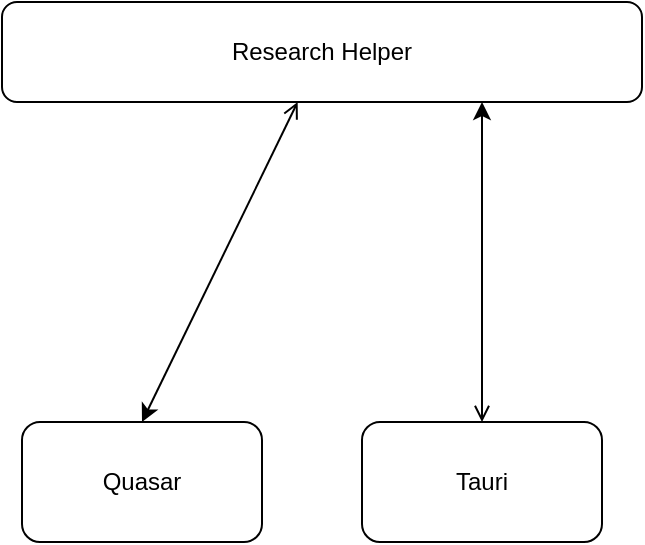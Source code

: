 <mxfile>
    <diagram id="FyFmlbJhBpatGM7466Gr" name="Page-1">
        <mxGraphModel dx="418" dy="831" grid="1" gridSize="10" guides="1" tooltips="1" connect="1" arrows="1" fold="1" page="1" pageScale="1" pageWidth="850" pageHeight="1100" math="0" shadow="0">
            <root>
                <mxCell id="0"/>
                <mxCell id="1" parent="0"/>
                <mxCell id="5" style="edgeStyle=none;html=1;entryX=0.5;entryY=0;entryDx=0;entryDy=0;startArrow=open;startFill=0;" edge="1" parent="1" source="2" target="3">
                    <mxGeometry relative="1" as="geometry"/>
                </mxCell>
                <mxCell id="2" value="Research Helper" style="rounded=1;whiteSpace=wrap;html=1;" vertex="1" parent="1">
                    <mxGeometry x="60" y="80" width="320" height="50" as="geometry"/>
                </mxCell>
                <mxCell id="3" value="Quasar" style="rounded=1;whiteSpace=wrap;html=1;" vertex="1" parent="1">
                    <mxGeometry x="70" y="290" width="120" height="60" as="geometry"/>
                </mxCell>
                <mxCell id="6" style="html=1;entryX=0.75;entryY=1;entryDx=0;entryDy=0;strokeColor=default;startArrow=open;startFill=0;" edge="1" parent="1" source="4" target="2">
                    <mxGeometry relative="1" as="geometry"/>
                </mxCell>
                <mxCell id="4" value="Tauri" style="rounded=1;whiteSpace=wrap;html=1;" vertex="1" parent="1">
                    <mxGeometry x="240" y="290" width="120" height="60" as="geometry"/>
                </mxCell>
            </root>
        </mxGraphModel>
    </diagram>
</mxfile>